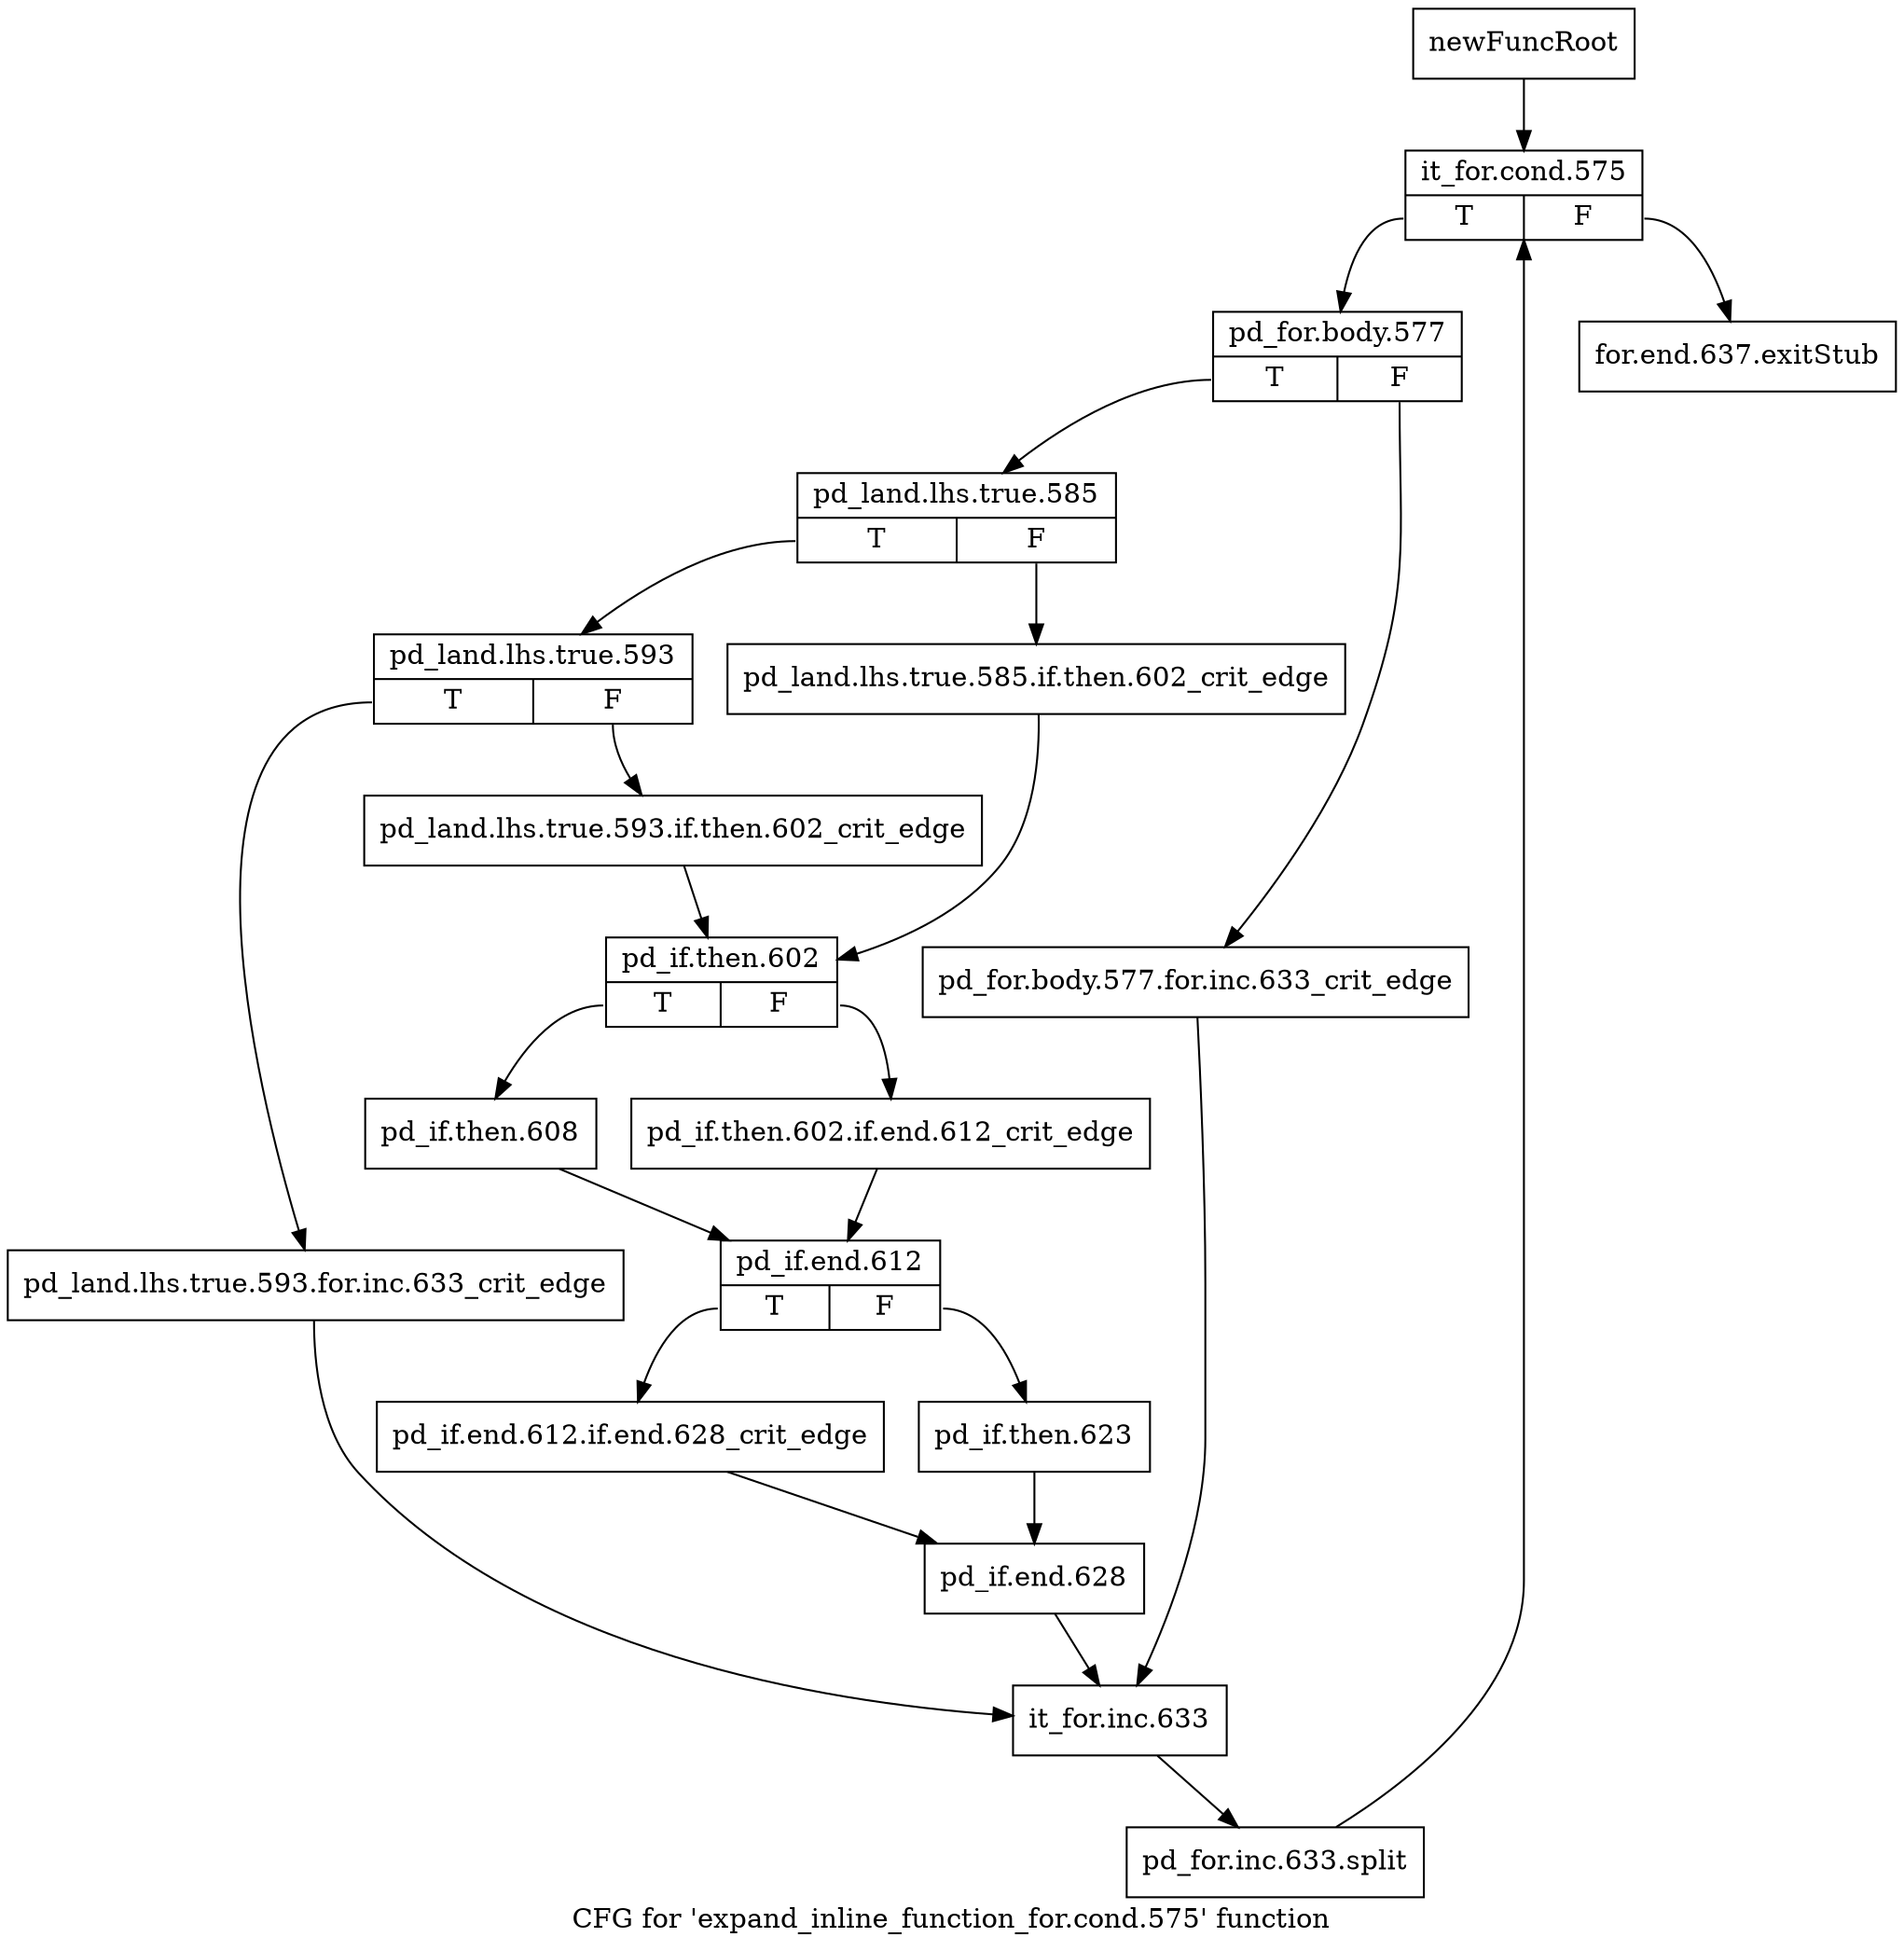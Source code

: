 digraph "CFG for 'expand_inline_function_for.cond.575' function" {
	label="CFG for 'expand_inline_function_for.cond.575' function";

	Node0xb2ee370 [shape=record,label="{newFuncRoot}"];
	Node0xb2ee370 -> Node0xb2f8710;
	Node0xb2f86c0 [shape=record,label="{for.end.637.exitStub}"];
	Node0xb2f8710 [shape=record,label="{it_for.cond.575|{<s0>T|<s1>F}}"];
	Node0xb2f8710:s0 -> Node0xb2f8760;
	Node0xb2f8710:s1 -> Node0xb2f86c0;
	Node0xb2f8760 [shape=record,label="{pd_for.body.577|{<s0>T|<s1>F}}"];
	Node0xb2f8760:s0 -> Node0xb2f8800;
	Node0xb2f8760:s1 -> Node0xb2f87b0;
	Node0xb2f87b0 [shape=record,label="{pd_for.body.577.for.inc.633_crit_edge}"];
	Node0xb2f87b0 -> Node0xb2f8bc0;
	Node0xb2f8800 [shape=record,label="{pd_land.lhs.true.585|{<s0>T|<s1>F}}"];
	Node0xb2f8800:s0 -> Node0xb2f88a0;
	Node0xb2f8800:s1 -> Node0xb2f8850;
	Node0xb2f8850 [shape=record,label="{pd_land.lhs.true.585.if.then.602_crit_edge}"];
	Node0xb2f8850 -> Node0xb2f8940;
	Node0xb2f88a0 [shape=record,label="{pd_land.lhs.true.593|{<s0>T|<s1>F}}"];
	Node0xb2f88a0:s0 -> Node0xb2f8b70;
	Node0xb2f88a0:s1 -> Node0xb2f88f0;
	Node0xb2f88f0 [shape=record,label="{pd_land.lhs.true.593.if.then.602_crit_edge}"];
	Node0xb2f88f0 -> Node0xb2f8940;
	Node0xb2f8940 [shape=record,label="{pd_if.then.602|{<s0>T|<s1>F}}"];
	Node0xb2f8940:s0 -> Node0xb2f89e0;
	Node0xb2f8940:s1 -> Node0xb2f8990;
	Node0xb2f8990 [shape=record,label="{pd_if.then.602.if.end.612_crit_edge}"];
	Node0xb2f8990 -> Node0xb2f8a30;
	Node0xb2f89e0 [shape=record,label="{pd_if.then.608}"];
	Node0xb2f89e0 -> Node0xb2f8a30;
	Node0xb2f8a30 [shape=record,label="{pd_if.end.612|{<s0>T|<s1>F}}"];
	Node0xb2f8a30:s0 -> Node0xb2f8ad0;
	Node0xb2f8a30:s1 -> Node0xb2f8a80;
	Node0xb2f8a80 [shape=record,label="{pd_if.then.623}"];
	Node0xb2f8a80 -> Node0xb2f8b20;
	Node0xb2f8ad0 [shape=record,label="{pd_if.end.612.if.end.628_crit_edge}"];
	Node0xb2f8ad0 -> Node0xb2f8b20;
	Node0xb2f8b20 [shape=record,label="{pd_if.end.628}"];
	Node0xb2f8b20 -> Node0xb2f8bc0;
	Node0xb2f8b70 [shape=record,label="{pd_land.lhs.true.593.for.inc.633_crit_edge}"];
	Node0xb2f8b70 -> Node0xb2f8bc0;
	Node0xb2f8bc0 [shape=record,label="{it_for.inc.633}"];
	Node0xb2f8bc0 -> Node0xf719550;
	Node0xf719550 [shape=record,label="{pd_for.inc.633.split}"];
	Node0xf719550 -> Node0xb2f8710;
}
